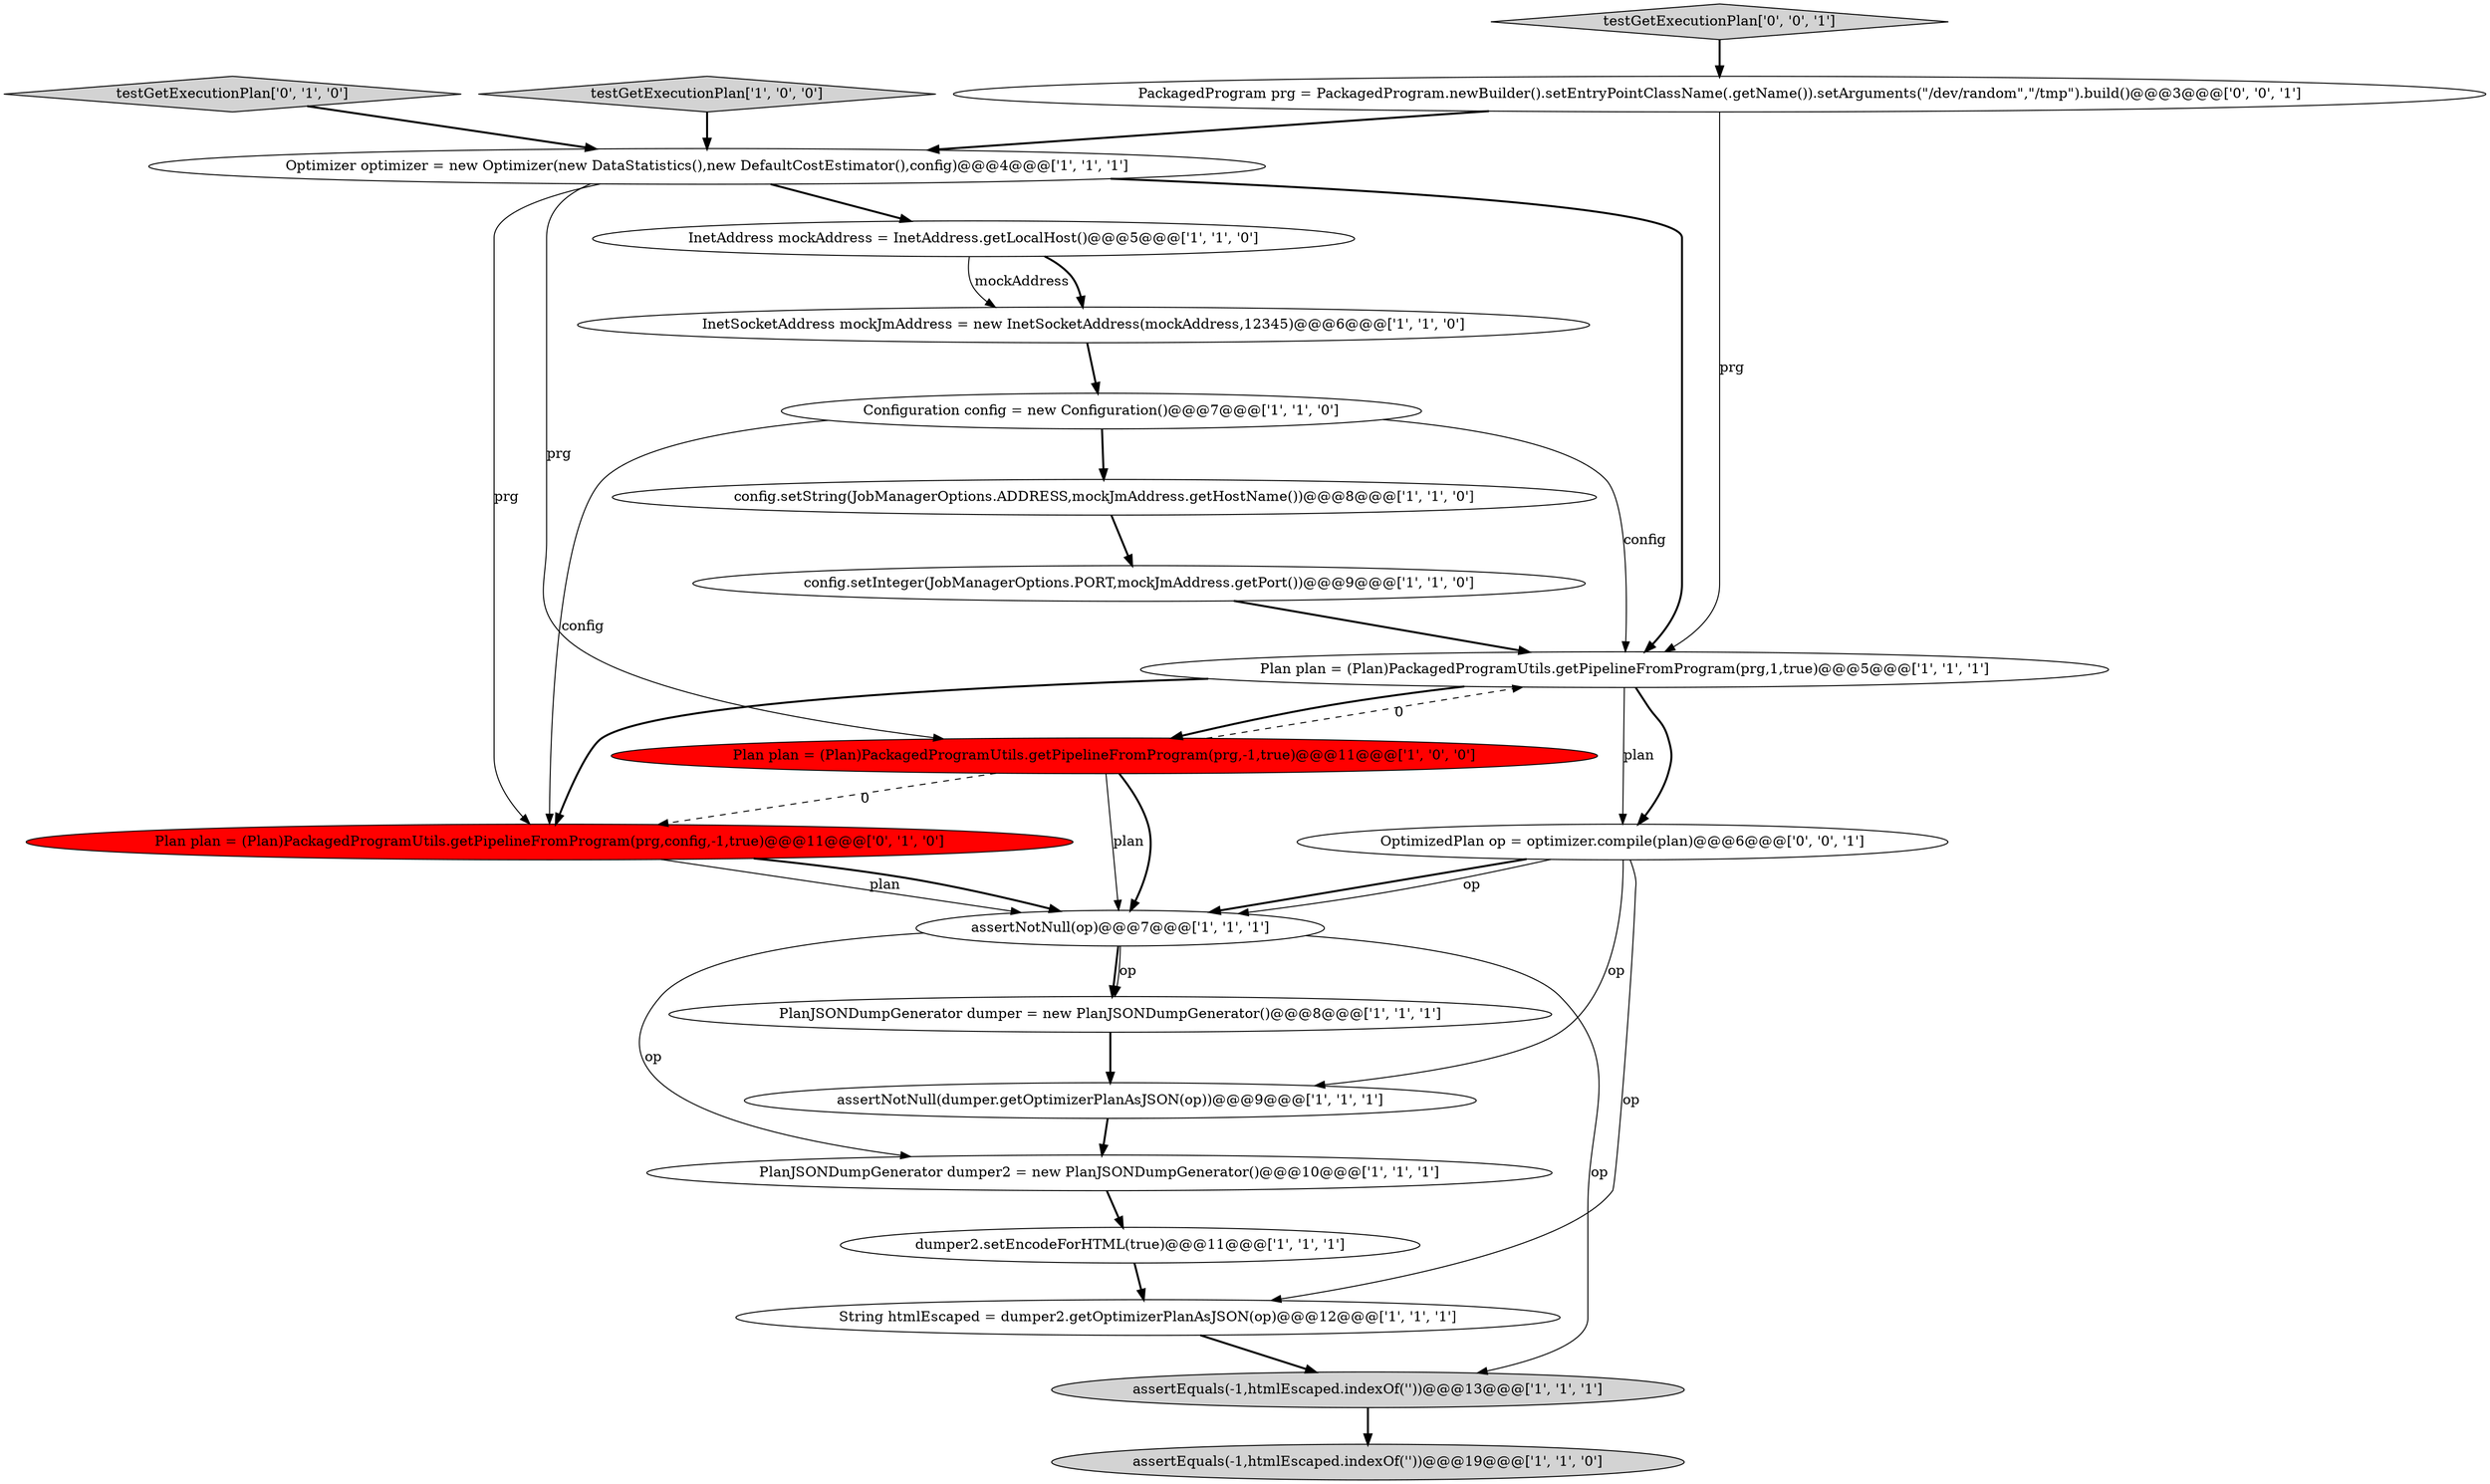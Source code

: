 digraph {
18 [style = filled, label = "Plan plan = (Plan)PackagedProgramUtils.getPipelineFromProgram(prg,config,-1,true)@@@11@@@['0', '1', '0']", fillcolor = red, shape = ellipse image = "AAA1AAABBB2BBB"];
5 [style = filled, label = "Configuration config = new Configuration()@@@7@@@['1', '1', '0']", fillcolor = white, shape = ellipse image = "AAA0AAABBB1BBB"];
13 [style = filled, label = "dumper2.setEncodeForHTML(true)@@@11@@@['1', '1', '1']", fillcolor = white, shape = ellipse image = "AAA0AAABBB1BBB"];
0 [style = filled, label = "Optimizer optimizer = new Optimizer(new DataStatistics(),new DefaultCostEstimator(),config)@@@4@@@['1', '1', '1']", fillcolor = white, shape = ellipse image = "AAA0AAABBB1BBB"];
4 [style = filled, label = "PlanJSONDumpGenerator dumper = new PlanJSONDumpGenerator()@@@8@@@['1', '1', '1']", fillcolor = white, shape = ellipse image = "AAA0AAABBB1BBB"];
9 [style = filled, label = "InetAddress mockAddress = InetAddress.getLocalHost()@@@5@@@['1', '1', '0']", fillcolor = white, shape = ellipse image = "AAA0AAABBB1BBB"];
12 [style = filled, label = "assertEquals(-1,htmlEscaped.indexOf('\'))@@@13@@@['1', '1', '1']", fillcolor = lightgray, shape = ellipse image = "AAA0AAABBB1BBB"];
16 [style = filled, label = "assertNotNull(dumper.getOptimizerPlanAsJSON(op))@@@9@@@['1', '1', '1']", fillcolor = white, shape = ellipse image = "AAA0AAABBB1BBB"];
19 [style = filled, label = "PackagedProgram prg = PackagedProgram.newBuilder().setEntryPointClassName(.getName()).setArguments(\"/dev/random\",\"/tmp\").build()@@@3@@@['0', '0', '1']", fillcolor = white, shape = ellipse image = "AAA0AAABBB3BBB"];
14 [style = filled, label = "InetSocketAddress mockJmAddress = new InetSocketAddress(mockAddress,12345)@@@6@@@['1', '1', '0']", fillcolor = white, shape = ellipse image = "AAA0AAABBB1BBB"];
17 [style = filled, label = "testGetExecutionPlan['0', '1', '0']", fillcolor = lightgray, shape = diamond image = "AAA0AAABBB2BBB"];
2 [style = filled, label = "assertEquals(-1,htmlEscaped.indexOf('\'))@@@19@@@['1', '1', '0']", fillcolor = lightgray, shape = ellipse image = "AAA0AAABBB1BBB"];
15 [style = filled, label = "config.setString(JobManagerOptions.ADDRESS,mockJmAddress.getHostName())@@@8@@@['1', '1', '0']", fillcolor = white, shape = ellipse image = "AAA0AAABBB1BBB"];
11 [style = filled, label = "Plan plan = (Plan)PackagedProgramUtils.getPipelineFromProgram(prg,1,true)@@@5@@@['1', '1', '1']", fillcolor = white, shape = ellipse image = "AAA0AAABBB1BBB"];
8 [style = filled, label = "testGetExecutionPlan['1', '0', '0']", fillcolor = lightgray, shape = diamond image = "AAA0AAABBB1BBB"];
10 [style = filled, label = "Plan plan = (Plan)PackagedProgramUtils.getPipelineFromProgram(prg,-1,true)@@@11@@@['1', '0', '0']", fillcolor = red, shape = ellipse image = "AAA1AAABBB1BBB"];
20 [style = filled, label = "testGetExecutionPlan['0', '0', '1']", fillcolor = lightgray, shape = diamond image = "AAA0AAABBB3BBB"];
1 [style = filled, label = "PlanJSONDumpGenerator dumper2 = new PlanJSONDumpGenerator()@@@10@@@['1', '1', '1']", fillcolor = white, shape = ellipse image = "AAA0AAABBB1BBB"];
6 [style = filled, label = "String htmlEscaped = dumper2.getOptimizerPlanAsJSON(op)@@@12@@@['1', '1', '1']", fillcolor = white, shape = ellipse image = "AAA0AAABBB1BBB"];
21 [style = filled, label = "OptimizedPlan op = optimizer.compile(plan)@@@6@@@['0', '0', '1']", fillcolor = white, shape = ellipse image = "AAA0AAABBB3BBB"];
7 [style = filled, label = "assertNotNull(op)@@@7@@@['1', '1', '1']", fillcolor = white, shape = ellipse image = "AAA0AAABBB1BBB"];
3 [style = filled, label = "config.setInteger(JobManagerOptions.PORT,mockJmAddress.getPort())@@@9@@@['1', '1', '0']", fillcolor = white, shape = ellipse image = "AAA0AAABBB1BBB"];
21->16 [style = solid, label="op"];
0->9 [style = bold, label=""];
10->7 [style = solid, label="plan"];
18->7 [style = solid, label="plan"];
5->18 [style = solid, label="config"];
21->6 [style = solid, label="op"];
11->21 [style = bold, label=""];
3->11 [style = bold, label=""];
5->15 [style = bold, label=""];
0->11 [style = bold, label=""];
11->21 [style = solid, label="plan"];
7->4 [style = bold, label=""];
19->11 [style = solid, label="prg"];
15->3 [style = bold, label=""];
10->7 [style = bold, label=""];
1->13 [style = bold, label=""];
11->18 [style = bold, label=""];
19->0 [style = bold, label=""];
9->14 [style = solid, label="mockAddress"];
10->18 [style = dashed, label="0"];
10->11 [style = dashed, label="0"];
8->0 [style = bold, label=""];
12->2 [style = bold, label=""];
7->4 [style = solid, label="op"];
17->0 [style = bold, label=""];
16->1 [style = bold, label=""];
11->10 [style = bold, label=""];
0->10 [style = solid, label="prg"];
9->14 [style = bold, label=""];
21->7 [style = bold, label=""];
7->12 [style = solid, label="op"];
7->1 [style = solid, label="op"];
13->6 [style = bold, label=""];
18->7 [style = bold, label=""];
20->19 [style = bold, label=""];
0->18 [style = solid, label="prg"];
21->7 [style = solid, label="op"];
5->11 [style = solid, label="config"];
4->16 [style = bold, label=""];
14->5 [style = bold, label=""];
6->12 [style = bold, label=""];
}
